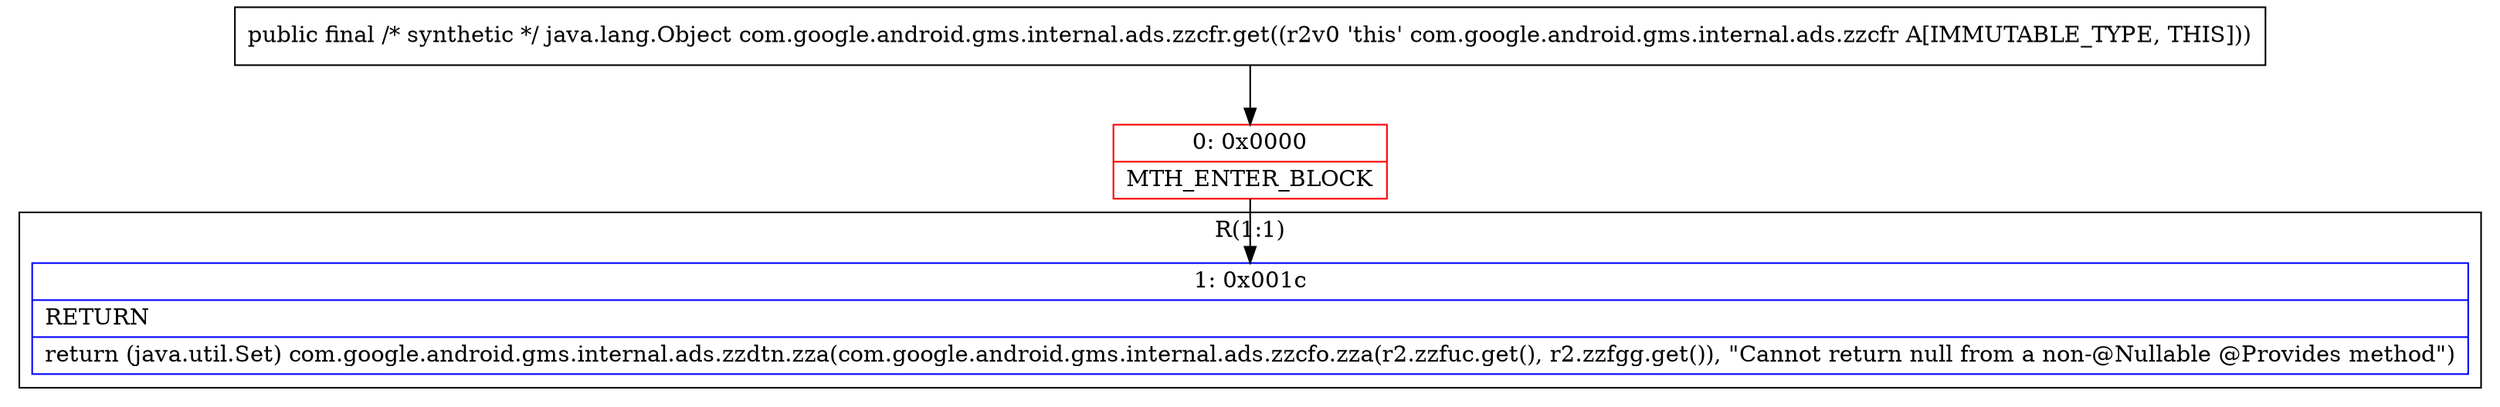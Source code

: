digraph "CFG forcom.google.android.gms.internal.ads.zzcfr.get()Ljava\/lang\/Object;" {
subgraph cluster_Region_149538822 {
label = "R(1:1)";
node [shape=record,color=blue];
Node_1 [shape=record,label="{1\:\ 0x001c|RETURN\l|return (java.util.Set) com.google.android.gms.internal.ads.zzdtn.zza(com.google.android.gms.internal.ads.zzcfo.zza(r2.zzfuc.get(), r2.zzfgg.get()), \"Cannot return null from a non\-@Nullable @Provides method\")\l}"];
}
Node_0 [shape=record,color=red,label="{0\:\ 0x0000|MTH_ENTER_BLOCK\l}"];
MethodNode[shape=record,label="{public final \/* synthetic *\/ java.lang.Object com.google.android.gms.internal.ads.zzcfr.get((r2v0 'this' com.google.android.gms.internal.ads.zzcfr A[IMMUTABLE_TYPE, THIS])) }"];
MethodNode -> Node_0;
Node_0 -> Node_1;
}

